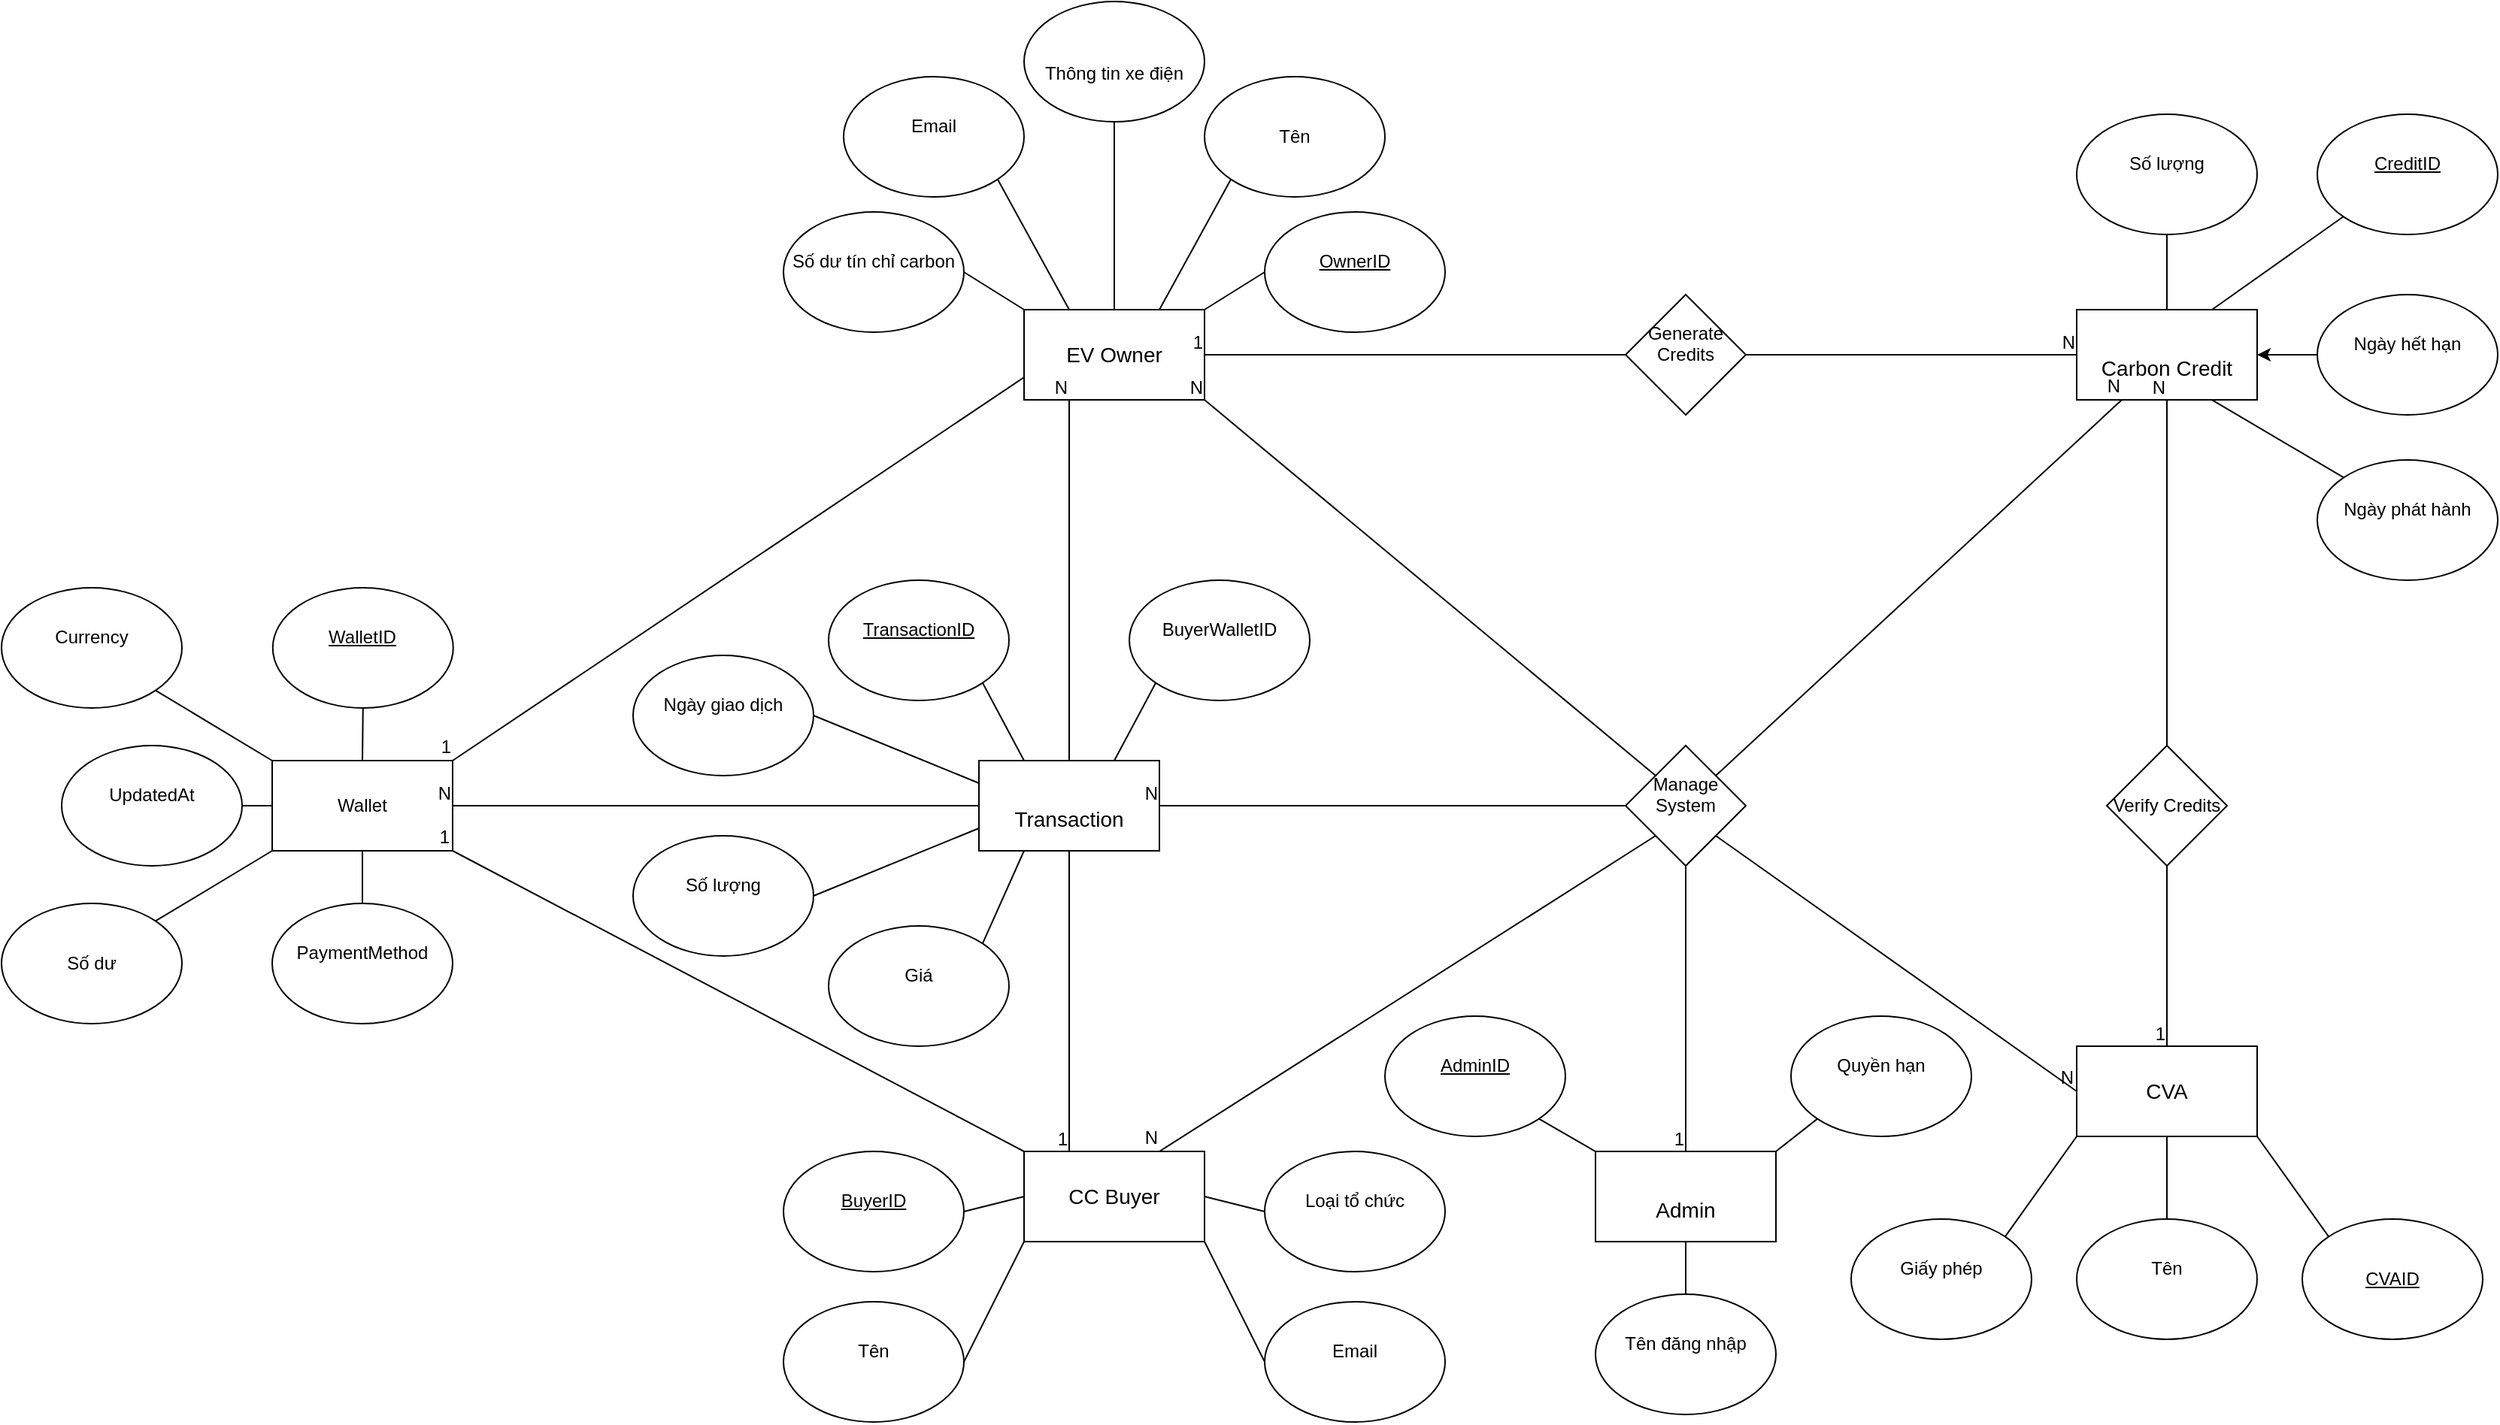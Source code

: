 <mxfile version="28.2.7">
  <diagram name="Trang-1" id="hL9j62F-_Bk6GBr4viuK">
    <mxGraphModel dx="2962" dy="2106" grid="1" gridSize="10" guides="1" tooltips="1" connect="1" arrows="1" fold="1" page="1" pageScale="1" pageWidth="827" pageHeight="1169" math="0" shadow="0">
      <root>
        <mxCell id="0" />
        <mxCell id="1" parent="0" />
        <mxCell id="Hj6AgNIf40FJT-Gjcqaj-1" value="&#xa;Email&#xa;&#xa;" style="ellipse;whiteSpace=wrap;html=1;fillColor=light-dark(#FFFFFF,#009900);" parent="1" vertex="1">
          <mxGeometry x="-80" y="40.0" width="120" height="80" as="geometry" />
        </mxCell>
        <mxCell id="Hj6AgNIf40FJT-Gjcqaj-2" value="&#xa;Số dư tín chỉ carbon&#xa;&#xa;" style="ellipse;whiteSpace=wrap;html=1;fillColor=light-dark(#FFFFFF,#009900);" parent="1" vertex="1">
          <mxGeometry x="-120" y="130" width="120" height="80" as="geometry" />
        </mxCell>
        <mxCell id="Hj6AgNIf40FJT-Gjcqaj-3" value="Tên" style="ellipse;whiteSpace=wrap;html=1;fillColor=light-dark(#FFFFFF,#009900);" parent="1" vertex="1">
          <mxGeometry x="160" y="40.0" width="120" height="80" as="geometry" />
        </mxCell>
        <mxCell id="Hj6AgNIf40FJT-Gjcqaj-4" value="&lt;br&gt;Thông tin xe điện" style="ellipse;whiteSpace=wrap;html=1;fillColor=light-dark(#FFFFFF,#009900);" parent="1" vertex="1">
          <mxGeometry x="40" y="-10" width="120" height="80" as="geometry" />
        </mxCell>
        <mxCell id="Hj6AgNIf40FJT-Gjcqaj-5" value="&#xa;OwnerID&#xa;&#xa;" style="ellipse;whiteSpace=wrap;html=1;fontStyle=4;fillColor=light-dark(#FFFFFF,#009900);" parent="1" vertex="1">
          <mxGeometry x="200" y="130" width="120" height="80" as="geometry" />
        </mxCell>
        <mxCell id="Hj6AgNIf40FJT-Gjcqaj-6" value="" style="endArrow=none;html=1;rounded=0;exitX=0.5;exitY=1;exitDx=0;exitDy=0;entryX=0.5;entryY=0;entryDx=0;entryDy=0;" parent="1" source="Hj6AgNIf40FJT-Gjcqaj-4" target="vYV-K4gYOOB0zTo5WWLR-60" edge="1">
          <mxGeometry width="50" height="50" relative="1" as="geometry">
            <mxPoint x="50" y="305.01" as="sourcePoint" />
            <mxPoint x="40" y="255.01" as="targetPoint" />
          </mxGeometry>
        </mxCell>
        <mxCell id="Hj6AgNIf40FJT-Gjcqaj-8" value="" style="endArrow=none;html=1;rounded=0;exitX=1;exitY=0.5;exitDx=0;exitDy=0;entryX=0;entryY=0;entryDx=0;entryDy=0;" parent="1" source="Hj6AgNIf40FJT-Gjcqaj-2" target="vYV-K4gYOOB0zTo5WWLR-60" edge="1">
          <mxGeometry width="50" height="50" relative="1" as="geometry">
            <mxPoint x="50" y="305.01" as="sourcePoint" />
            <mxPoint x="40" y="225.01" as="targetPoint" />
          </mxGeometry>
        </mxCell>
        <mxCell id="Hj6AgNIf40FJT-Gjcqaj-9" value="" style="endArrow=none;html=1;rounded=0;exitX=1;exitY=1;exitDx=0;exitDy=0;entryX=0.25;entryY=0;entryDx=0;entryDy=0;" parent="1" source="Hj6AgNIf40FJT-Gjcqaj-1" target="vYV-K4gYOOB0zTo5WWLR-60" edge="1">
          <mxGeometry width="50" height="50" relative="1" as="geometry">
            <mxPoint x="50" y="305.01" as="sourcePoint" />
            <mxPoint x="40" y="195.01" as="targetPoint" />
            <Array as="points" />
          </mxGeometry>
        </mxCell>
        <mxCell id="Hj6AgNIf40FJT-Gjcqaj-10" value="" style="endArrow=none;html=1;rounded=0;exitX=0;exitY=1;exitDx=0;exitDy=0;entryX=0.75;entryY=0;entryDx=0;entryDy=0;" parent="1" source="Hj6AgNIf40FJT-Gjcqaj-3" target="vYV-K4gYOOB0zTo5WWLR-60" edge="1">
          <mxGeometry width="50" height="50" relative="1" as="geometry">
            <mxPoint y="165.01" as="sourcePoint" />
            <mxPoint x="100" y="195.01" as="targetPoint" />
          </mxGeometry>
        </mxCell>
        <mxCell id="Hj6AgNIf40FJT-Gjcqaj-11" value="" style="endArrow=none;html=1;rounded=0;entryX=0;entryY=0.5;entryDx=0;entryDy=0;exitX=1;exitY=0;exitDx=0;exitDy=0;" parent="1" source="vYV-K4gYOOB0zTo5WWLR-60" target="Hj6AgNIf40FJT-Gjcqaj-5" edge="1">
          <mxGeometry width="50" height="50" relative="1" as="geometry">
            <mxPoint x="160" y="195.01" as="sourcePoint" />
            <mxPoint x="140" y="175.01" as="targetPoint" />
            <Array as="points" />
          </mxGeometry>
        </mxCell>
        <mxCell id="Hj6AgNIf40FJT-Gjcqaj-12" value="&lt;font style=&quot;font-size: 14px;&quot;&gt;&lt;br&gt;Carbon Credit&lt;br&gt;&lt;/font&gt;" style="rounded=0;whiteSpace=wrap;html=1;fillColor=light-dark(#FFFFFF,#0000CC);" parent="1" vertex="1">
          <mxGeometry x="740" y="195.01" width="120" height="60" as="geometry" />
        </mxCell>
        <mxCell id="Hj6AgNIf40FJT-Gjcqaj-13" value="&#xa;CreditID&#xa;&#xa;" style="ellipse;whiteSpace=wrap;html=1;fontStyle=4;fillColor=light-dark(#FFFFFF,#009900);" parent="1" vertex="1">
          <mxGeometry x="900" y="65.01" width="120" height="80" as="geometry" />
        </mxCell>
        <mxCell id="vYV-K4gYOOB0zTo5WWLR-34" value="" style="edgeStyle=orthogonalEdgeStyle;rounded=0;orthogonalLoop=1;jettySize=auto;html=1;" parent="1" source="Hj6AgNIf40FJT-Gjcqaj-14" target="Hj6AgNIf40FJT-Gjcqaj-12" edge="1">
          <mxGeometry relative="1" as="geometry" />
        </mxCell>
        <mxCell id="Hj6AgNIf40FJT-Gjcqaj-14" value="&#xa;Ngày hết hạn&#xa;&#xa;" style="ellipse;whiteSpace=wrap;html=1;fillColor=light-dark(#FFFFFF,#009900);" parent="1" vertex="1">
          <mxGeometry x="900" y="185.01" width="120" height="80" as="geometry" />
        </mxCell>
        <mxCell id="Hj6AgNIf40FJT-Gjcqaj-16" value="&#xa;Số lượng&#xa;&#xa;" style="ellipse;whiteSpace=wrap;html=1;fillColor=light-dark(#FFFFFF,#009900);" parent="1" vertex="1">
          <mxGeometry x="740" y="65.01" width="120" height="80" as="geometry" />
        </mxCell>
        <mxCell id="Hj6AgNIf40FJT-Gjcqaj-17" value="&#xa;Ngày phát hành&#xa;&#xa;" style="ellipse;whiteSpace=wrap;html=1;fillColor=light-dark(#FFFFFF,#009900);" parent="1" vertex="1">
          <mxGeometry x="900" y="295.01" width="120" height="80" as="geometry" />
        </mxCell>
        <mxCell id="Hj6AgNIf40FJT-Gjcqaj-18" value="" style="endArrow=none;html=1;rounded=0;exitX=0.5;exitY=1;exitDx=0;exitDy=0;entryX=0.5;entryY=0;entryDx=0;entryDy=0;" parent="1" source="Hj6AgNIf40FJT-Gjcqaj-16" target="Hj6AgNIf40FJT-Gjcqaj-12" edge="1">
          <mxGeometry width="50" height="50" relative="1" as="geometry">
            <mxPoint x="670" y="325.01" as="sourcePoint" />
            <mxPoint x="768" y="387.01" as="targetPoint" />
          </mxGeometry>
        </mxCell>
        <mxCell id="Hj6AgNIf40FJT-Gjcqaj-19" value="" style="endArrow=none;html=1;rounded=0;exitX=0.75;exitY=1;exitDx=0;exitDy=0;entryX=0;entryY=0;entryDx=0;entryDy=0;" parent="1" source="Hj6AgNIf40FJT-Gjcqaj-12" target="Hj6AgNIf40FJT-Gjcqaj-17" edge="1">
          <mxGeometry width="50" height="50" relative="1" as="geometry">
            <mxPoint x="740" y="325.01" as="sourcePoint" />
            <mxPoint x="838" y="387.01" as="targetPoint" />
          </mxGeometry>
        </mxCell>
        <mxCell id="Hj6AgNIf40FJT-Gjcqaj-20" value="" style="endArrow=none;html=1;rounded=0;exitX=1;exitY=0.5;exitDx=0;exitDy=0;entryX=0;entryY=0.5;entryDx=0;entryDy=0;" parent="1" source="Hj6AgNIf40FJT-Gjcqaj-12" target="Hj6AgNIf40FJT-Gjcqaj-14" edge="1">
          <mxGeometry width="50" height="50" relative="1" as="geometry">
            <mxPoint x="900" y="225.01" as="sourcePoint" />
            <mxPoint x="998" y="287.01" as="targetPoint" />
          </mxGeometry>
        </mxCell>
        <mxCell id="Hj6AgNIf40FJT-Gjcqaj-21" value="" style="endArrow=none;html=1;rounded=0;exitX=0;exitY=1;exitDx=0;exitDy=0;entryX=0.75;entryY=0;entryDx=0;entryDy=0;" parent="1" source="Hj6AgNIf40FJT-Gjcqaj-13" target="Hj6AgNIf40FJT-Gjcqaj-12" edge="1">
          <mxGeometry width="50" height="50" relative="1" as="geometry">
            <mxPoint x="800" y="145.01" as="sourcePoint" />
            <mxPoint x="898" y="207.01" as="targetPoint" />
          </mxGeometry>
        </mxCell>
        <mxCell id="Hj6AgNIf40FJT-Gjcqaj-22" value="&#xa;BuyerID&#xa;&#xa;" style="ellipse;whiteSpace=wrap;html=1;fontStyle=4;fillColor=light-dark(#FFFFFF,#009900);" parent="1" vertex="1">
          <mxGeometry x="-120" y="755.01" width="120" height="80" as="geometry" />
        </mxCell>
        <mxCell id="Hj6AgNIf40FJT-Gjcqaj-23" value="&#xa;Tên&#xa;&#xa;" style="ellipse;whiteSpace=wrap;html=1;fillColor=light-dark(#FFFFFF,#009900);" parent="1" vertex="1">
          <mxGeometry x="-120" y="855.01" width="120" height="80" as="geometry" />
        </mxCell>
        <mxCell id="Hj6AgNIf40FJT-Gjcqaj-24" value="&#xa;Email&#xa;&#xa;" style="ellipse;whiteSpace=wrap;html=1;fillColor=light-dark(#FFFFFF,#009900);" parent="1" vertex="1">
          <mxGeometry x="200" y="855.01" width="120" height="80" as="geometry" />
        </mxCell>
        <mxCell id="Hj6AgNIf40FJT-Gjcqaj-25" value="&#xa;Loại tổ chức&#xa;&#xa;" style="ellipse;whiteSpace=wrap;html=1;fillColor=light-dark(#FFFFFF,#009900);" parent="1" vertex="1">
          <mxGeometry x="200" y="755" width="120" height="80" as="geometry" />
        </mxCell>
        <mxCell id="Hj6AgNIf40FJT-Gjcqaj-26" value="" style="endArrow=none;html=1;rounded=0;exitX=1;exitY=0.5;exitDx=0;exitDy=0;entryX=0;entryY=0.5;entryDx=0;entryDy=0;" parent="1" source="Hj6AgNIf40FJT-Gjcqaj-22" target="vYV-K4gYOOB0zTo5WWLR-59" edge="1">
          <mxGeometry width="50" height="50" relative="1" as="geometry">
            <mxPoint x="150" y="715" as="sourcePoint" />
            <mxPoint x="40" y="755.0" as="targetPoint" />
          </mxGeometry>
        </mxCell>
        <mxCell id="Hj6AgNIf40FJT-Gjcqaj-27" value="" style="endArrow=none;html=1;rounded=0;exitX=1;exitY=1;exitDx=0;exitDy=0;entryX=0;entryY=0.5;entryDx=0;entryDy=0;" parent="1" source="vYV-K4gYOOB0zTo5WWLR-59" target="Hj6AgNIf40FJT-Gjcqaj-24" edge="1">
          <mxGeometry width="50" height="50" relative="1" as="geometry">
            <mxPoint x="160" y="815.0" as="sourcePoint" />
            <mxPoint x="70" y="805" as="targetPoint" />
          </mxGeometry>
        </mxCell>
        <mxCell id="Hj6AgNIf40FJT-Gjcqaj-28" value="" style="endArrow=none;html=1;rounded=0;exitX=1;exitY=0.5;exitDx=0;exitDy=0;entryX=0;entryY=1;entryDx=0;entryDy=0;" parent="1" source="Hj6AgNIf40FJT-Gjcqaj-23" target="vYV-K4gYOOB0zTo5WWLR-59" edge="1">
          <mxGeometry width="50" height="50" relative="1" as="geometry">
            <mxPoint x="30" y="795" as="sourcePoint" />
            <mxPoint x="40" y="815.0" as="targetPoint" />
          </mxGeometry>
        </mxCell>
        <mxCell id="Hj6AgNIf40FJT-Gjcqaj-29" value="" style="endArrow=none;html=1;rounded=0;exitX=0;exitY=0.5;exitDx=0;exitDy=0;entryX=1;entryY=0.5;entryDx=0;entryDy=0;" parent="1" source="Hj6AgNIf40FJT-Gjcqaj-25" target="vYV-K4gYOOB0zTo5WWLR-59" edge="1">
          <mxGeometry width="50" height="50" relative="1" as="geometry">
            <mxPoint x="230" y="815" as="sourcePoint" />
            <mxPoint x="160" y="755.0" as="targetPoint" />
          </mxGeometry>
        </mxCell>
        <mxCell id="PVTQ9qbGlFXK_1Wf44Ag-1" value="&lt;font style=&quot;font-size: 14px;&quot;&gt;&lt;br&gt;Admin&lt;br&gt;&lt;/font&gt;" style="rounded=0;whiteSpace=wrap;html=1;fillColor=light-dark(#FFFFFF,#0000CC);" parent="1" vertex="1">
          <mxGeometry x="420" y="755.01" width="120" height="60" as="geometry" />
        </mxCell>
        <mxCell id="PVTQ9qbGlFXK_1Wf44Ag-3" value="&lt;font style=&quot;font-size: 14px;&quot;&gt;&lt;br&gt;Transaction&lt;br&gt;&lt;/font&gt;" style="rounded=0;whiteSpace=wrap;html=1;fillColor=light-dark(#FFFFFF,#0000CC);" parent="1" vertex="1">
          <mxGeometry x="10" y="495.01" width="120" height="60" as="geometry" />
        </mxCell>
        <mxCell id="vYV-K4gYOOB0zTo5WWLR-2" value="&#xa;TransactionID&#xa;&#xa;" style="ellipse;whiteSpace=wrap;html=1;fontStyle=4;fillColor=light-dark(#FFFFFF,#009900);" parent="1" vertex="1">
          <mxGeometry x="-90" y="375.01" width="120" height="80" as="geometry" />
        </mxCell>
        <mxCell id="vYV-K4gYOOB0zTo5WWLR-3" value="&#xa;Giá&#xa;&#xa;" style="ellipse;whiteSpace=wrap;html=1;fillColor=light-dark(#FFFFFF,#009900);" parent="1" vertex="1">
          <mxGeometry x="-90" y="605.01" width="120" height="80" as="geometry" />
        </mxCell>
        <mxCell id="vYV-K4gYOOB0zTo5WWLR-4" value="&#xa;Ngày giao dịch&#xa;&#xa;" style="ellipse;whiteSpace=wrap;html=1;fillColor=light-dark(#FFFFFF,#009900);" parent="1" vertex="1">
          <mxGeometry x="-220" y="425.01" width="120" height="80" as="geometry" />
        </mxCell>
        <mxCell id="vYV-K4gYOOB0zTo5WWLR-5" value="&#xa;Số lượng&#xa;&#xa;" style="ellipse;whiteSpace=wrap;html=1;fillColor=light-dark(#FFFFFF,#009900);" parent="1" vertex="1">
          <mxGeometry x="-220" y="545.01" width="120" height="80" as="geometry" />
        </mxCell>
        <mxCell id="vYV-K4gYOOB0zTo5WWLR-6" value="" style="endArrow=none;html=1;rounded=0;exitX=1;exitY=0.5;exitDx=0;exitDy=0;entryX=0;entryY=0.75;entryDx=0;entryDy=0;" parent="1" source="vYV-K4gYOOB0zTo5WWLR-5" target="PVTQ9qbGlFXK_1Wf44Ag-3" edge="1">
          <mxGeometry width="50" height="50" relative="1" as="geometry">
            <mxPoint x="-70" y="585.01" as="sourcePoint" />
            <mxPoint y="545.01" as="targetPoint" />
          </mxGeometry>
        </mxCell>
        <mxCell id="vYV-K4gYOOB0zTo5WWLR-7" value="" style="endArrow=none;html=1;rounded=0;exitX=0.25;exitY=1;exitDx=0;exitDy=0;entryX=1;entryY=0;entryDx=0;entryDy=0;" parent="1" source="PVTQ9qbGlFXK_1Wf44Ag-3" target="vYV-K4gYOOB0zTo5WWLR-3" edge="1">
          <mxGeometry width="50" height="50" relative="1" as="geometry">
            <mxPoint x="-143" y="575.01" as="sourcePoint" />
            <mxPoint x="-16" y="485.01" as="targetPoint" />
          </mxGeometry>
        </mxCell>
        <mxCell id="vYV-K4gYOOB0zTo5WWLR-8" value="" style="endArrow=none;html=1;rounded=0;exitX=1;exitY=1;exitDx=0;exitDy=0;entryX=0.25;entryY=0;entryDx=0;entryDy=0;" parent="1" source="vYV-K4gYOOB0zTo5WWLR-2" target="PVTQ9qbGlFXK_1Wf44Ag-3" edge="1">
          <mxGeometry width="50" height="50" relative="1" as="geometry">
            <mxPoint x="-153" y="545.01" as="sourcePoint" />
            <mxPoint x="-26" y="455.01" as="targetPoint" />
          </mxGeometry>
        </mxCell>
        <mxCell id="vYV-K4gYOOB0zTo5WWLR-9" value="" style="endArrow=none;html=1;rounded=0;exitX=1;exitY=0.5;exitDx=0;exitDy=0;entryX=0;entryY=0.25;entryDx=0;entryDy=0;" parent="1" source="vYV-K4gYOOB0zTo5WWLR-4" target="PVTQ9qbGlFXK_1Wf44Ag-3" edge="1">
          <mxGeometry width="50" height="50" relative="1" as="geometry">
            <mxPoint x="127" y="705.01" as="sourcePoint" />
            <mxPoint x="254" y="615.01" as="targetPoint" />
          </mxGeometry>
        </mxCell>
        <mxCell id="vYV-K4gYOOB0zTo5WWLR-11" value="&#xa;Tên đăng nhập&#xa;&#xa;" style="ellipse;whiteSpace=wrap;html=1;fillColor=light-dark(#FFFFFF,#009900);" parent="1" vertex="1">
          <mxGeometry x="420" y="850.01" width="120" height="80" as="geometry" />
        </mxCell>
        <mxCell id="vYV-K4gYOOB0zTo5WWLR-12" value="&#xa;Quyền hạn&#xa;&#xa;" style="ellipse;whiteSpace=wrap;html=1;fillColor=light-dark(#FFFFFF,#009900);" parent="1" vertex="1">
          <mxGeometry x="550" y="665.01" width="120" height="80" as="geometry" />
        </mxCell>
        <mxCell id="vYV-K4gYOOB0zTo5WWLR-13" value="&#xa;AdminID&#xa;&#xa;" style="ellipse;whiteSpace=wrap;html=1;fontStyle=4;fillColor=light-dark(#FFFFFF,#009900);" parent="1" vertex="1">
          <mxGeometry x="280" y="665.01" width="120" height="80" as="geometry" />
        </mxCell>
        <mxCell id="vYV-K4gYOOB0zTo5WWLR-14" value="" style="endArrow=none;html=1;rounded=0;exitX=1;exitY=1;exitDx=0;exitDy=0;entryX=0;entryY=0;entryDx=0;entryDy=0;" parent="1" source="vYV-K4gYOOB0zTo5WWLR-13" target="PVTQ9qbGlFXK_1Wf44Ag-1" edge="1">
          <mxGeometry width="50" height="50" relative="1" as="geometry">
            <mxPoint x="740" y="925.01" as="sourcePoint" />
            <mxPoint x="790" y="875.01" as="targetPoint" />
          </mxGeometry>
        </mxCell>
        <mxCell id="vYV-K4gYOOB0zTo5WWLR-15" value="" style="endArrow=none;html=1;rounded=0;exitX=0.5;exitY=0;exitDx=0;exitDy=0;entryX=0.5;entryY=1;entryDx=0;entryDy=0;" parent="1" source="vYV-K4gYOOB0zTo5WWLR-11" target="PVTQ9qbGlFXK_1Wf44Ag-1" edge="1">
          <mxGeometry width="50" height="50" relative="1" as="geometry">
            <mxPoint x="330" y="925.01" as="sourcePoint" />
            <mxPoint x="340" y="955.01" as="targetPoint" />
          </mxGeometry>
        </mxCell>
        <mxCell id="vYV-K4gYOOB0zTo5WWLR-16" value="" style="endArrow=none;html=1;rounded=0;exitX=0;exitY=1;exitDx=0;exitDy=0;entryX=1;entryY=0;entryDx=0;entryDy=0;" parent="1" source="vYV-K4gYOOB0zTo5WWLR-12" target="PVTQ9qbGlFXK_1Wf44Ag-1" edge="1">
          <mxGeometry width="50" height="50" relative="1" as="geometry">
            <mxPoint x="570" y="725.01" as="sourcePoint" />
            <mxPoint x="628" y="787.01" as="targetPoint" />
          </mxGeometry>
        </mxCell>
        <mxCell id="vYV-K4gYOOB0zTo5WWLR-17" value="&lt;br&gt;CVAID&lt;div&gt;&lt;br/&gt;&lt;/div&gt;" style="ellipse;whiteSpace=wrap;html=1;fontStyle=4;fillColor=light-dark(#FFFFFF,#009900);" parent="1" vertex="1">
          <mxGeometry x="890" y="800" width="120" height="80" as="geometry" />
        </mxCell>
        <mxCell id="vYV-K4gYOOB0zTo5WWLR-18" value="&#xa;Tên&#xa;&#xa;" style="ellipse;whiteSpace=wrap;html=1;fillColor=light-dark(#FFFFFF,#009900);" parent="1" vertex="1">
          <mxGeometry x="740" y="800" width="120" height="80" as="geometry" />
        </mxCell>
        <mxCell id="vYV-K4gYOOB0zTo5WWLR-19" value="&#xa;Giấy phép&#xa;&#xa;" style="ellipse;whiteSpace=wrap;html=1;fillColor=light-dark(#FFFFFF,#009900);" parent="1" vertex="1">
          <mxGeometry x="590" y="800" width="120" height="80" as="geometry" />
        </mxCell>
        <mxCell id="vYV-K4gYOOB0zTo5WWLR-20" value="" style="endArrow=none;html=1;rounded=0;exitX=0.5;exitY=0;exitDx=0;exitDy=0;entryX=0.5;entryY=1;entryDx=0;entryDy=0;" parent="1" source="vYV-K4gYOOB0zTo5WWLR-18" target="vYV-K4gYOOB0zTo5WWLR-58" edge="1">
          <mxGeometry width="50" height="50" relative="1" as="geometry">
            <mxPoint x="1035" y="650" as="sourcePoint" />
            <mxPoint x="805" y="740.0" as="targetPoint" />
          </mxGeometry>
        </mxCell>
        <mxCell id="vYV-K4gYOOB0zTo5WWLR-21" value="" style="endArrow=none;html=1;rounded=0;exitX=0;exitY=0;exitDx=0;exitDy=0;entryX=1;entryY=1;entryDx=0;entryDy=0;" parent="1" source="vYV-K4gYOOB0zTo5WWLR-17" target="vYV-K4gYOOB0zTo5WWLR-58" edge="1">
          <mxGeometry width="50" height="50" relative="1" as="geometry">
            <mxPoint x="905" y="810" as="sourcePoint" />
            <mxPoint x="865" y="740" as="targetPoint" />
          </mxGeometry>
        </mxCell>
        <mxCell id="vYV-K4gYOOB0zTo5WWLR-22" value="" style="endArrow=none;html=1;rounded=0;exitX=1;exitY=0;exitDx=0;exitDy=0;entryX=0;entryY=1;entryDx=0;entryDy=0;" parent="1" source="vYV-K4gYOOB0zTo5WWLR-19" target="vYV-K4gYOOB0zTo5WWLR-58" edge="1">
          <mxGeometry width="50" height="50" relative="1" as="geometry">
            <mxPoint x="745" y="820" as="sourcePoint" />
            <mxPoint x="745" y="740.0" as="targetPoint" />
          </mxGeometry>
        </mxCell>
        <mxCell id="vYV-K4gYOOB0zTo5WWLR-23" value="&#xa;Generate Credits&#xa;&#xa;" style="rhombus;whiteSpace=wrap;html=1;fillColor=light-dark(#FFFFFF,#CC0000);" parent="1" vertex="1">
          <mxGeometry x="440" y="185.01" width="80" height="80" as="geometry" />
        </mxCell>
        <mxCell id="vYV-K4gYOOB0zTo5WWLR-32" value="" style="endArrow=none;html=1;rounded=0;entryX=0;entryY=0.5;entryDx=0;entryDy=0;exitX=1;exitY=0.5;exitDx=0;exitDy=0;" parent="1" source="vYV-K4gYOOB0zTo5WWLR-23" target="Hj6AgNIf40FJT-Gjcqaj-12" edge="1">
          <mxGeometry relative="1" as="geometry">
            <mxPoint x="80" y="335.01" as="sourcePoint" />
            <mxPoint x="240" y="335.01" as="targetPoint" />
          </mxGeometry>
        </mxCell>
        <mxCell id="vYV-K4gYOOB0zTo5WWLR-33" value="N" style="resizable=0;html=1;whiteSpace=wrap;align=right;verticalAlign=bottom;" parent="vYV-K4gYOOB0zTo5WWLR-32" connectable="0" vertex="1">
          <mxGeometry x="1" relative="1" as="geometry" />
        </mxCell>
        <mxCell id="vYV-K4gYOOB0zTo5WWLR-35" value="Verify Credits" style="rhombus;whiteSpace=wrap;html=1;fillColor=light-dark(#FFFFFF,#CC0000);" parent="1" vertex="1">
          <mxGeometry x="760" y="485.01" width="80" height="80" as="geometry" />
        </mxCell>
        <mxCell id="vYV-K4gYOOB0zTo5WWLR-36" value="" style="endArrow=none;html=1;rounded=0;entryX=0.5;entryY=0;entryDx=0;entryDy=0;exitX=0.5;exitY=1;exitDx=0;exitDy=0;" parent="1" source="vYV-K4gYOOB0zTo5WWLR-35" target="vYV-K4gYOOB0zTo5WWLR-58" edge="1">
          <mxGeometry relative="1" as="geometry">
            <mxPoint x="550" y="674.99" as="sourcePoint" />
            <mxPoint x="805" y="680" as="targetPoint" />
          </mxGeometry>
        </mxCell>
        <mxCell id="vYV-K4gYOOB0zTo5WWLR-37" value="1" style="resizable=0;html=1;whiteSpace=wrap;align=right;verticalAlign=bottom;" parent="vYV-K4gYOOB0zTo5WWLR-36" connectable="0" vertex="1">
          <mxGeometry x="1" relative="1" as="geometry" />
        </mxCell>
        <mxCell id="vYV-K4gYOOB0zTo5WWLR-38" value="" style="endArrow=none;html=1;rounded=0;entryX=0.5;entryY=1;entryDx=0;entryDy=0;exitX=0.5;exitY=0;exitDx=0;exitDy=0;" parent="1" source="vYV-K4gYOOB0zTo5WWLR-35" target="Hj6AgNIf40FJT-Gjcqaj-12" edge="1">
          <mxGeometry relative="1" as="geometry">
            <mxPoint x="800" y="260" as="sourcePoint" />
            <mxPoint x="690" y="380" as="targetPoint" />
          </mxGeometry>
        </mxCell>
        <mxCell id="vYV-K4gYOOB0zTo5WWLR-39" value="N" style="resizable=0;html=1;whiteSpace=wrap;align=right;verticalAlign=bottom;" parent="vYV-K4gYOOB0zTo5WWLR-38" connectable="0" vertex="1">
          <mxGeometry x="1" relative="1" as="geometry" />
        </mxCell>
        <mxCell id="vYV-K4gYOOB0zTo5WWLR-41" value="" style="endArrow=none;html=1;rounded=0;exitX=0.5;exitY=1;exitDx=0;exitDy=0;entryX=0.25;entryY=0;entryDx=0;entryDy=0;" parent="1" source="PVTQ9qbGlFXK_1Wf44Ag-3" target="vYV-K4gYOOB0zTo5WWLR-59" edge="1">
          <mxGeometry relative="1" as="geometry">
            <mxPoint x="260" y="490.02" as="sourcePoint" />
            <mxPoint x="70" y="755.0" as="targetPoint" />
          </mxGeometry>
        </mxCell>
        <mxCell id="vYV-K4gYOOB0zTo5WWLR-42" value="1" style="resizable=0;html=1;whiteSpace=wrap;align=right;verticalAlign=bottom;" parent="vYV-K4gYOOB0zTo5WWLR-41" connectable="0" vertex="1">
          <mxGeometry x="1" relative="1" as="geometry" />
        </mxCell>
        <mxCell id="vYV-K4gYOOB0zTo5WWLR-45" value="" style="endArrow=none;html=1;rounded=0;entryX=0.5;entryY=0;entryDx=0;entryDy=0;exitX=0.5;exitY=1;exitDx=0;exitDy=0;" parent="1" source="vYV-K4gYOOB0zTo5WWLR-47" target="PVTQ9qbGlFXK_1Wf44Ag-1" edge="1">
          <mxGeometry relative="1" as="geometry">
            <mxPoint x="460" y="590" as="sourcePoint" />
            <mxPoint x="630" y="840" as="targetPoint" />
          </mxGeometry>
        </mxCell>
        <mxCell id="vYV-K4gYOOB0zTo5WWLR-46" value="1" style="resizable=0;html=1;whiteSpace=wrap;align=right;verticalAlign=bottom;" parent="vYV-K4gYOOB0zTo5WWLR-45" connectable="0" vertex="1">
          <mxGeometry x="1" relative="1" as="geometry" />
        </mxCell>
        <mxCell id="vYV-K4gYOOB0zTo5WWLR-47" value="&#xa;Manage System&#xa;&#xa;" style="rhombus;whiteSpace=wrap;html=1;fillColor=light-dark(#FFFFFF,#CC0000);" parent="1" vertex="1">
          <mxGeometry x="440" y="485.01" width="80" height="80" as="geometry" />
        </mxCell>
        <mxCell id="vYV-K4gYOOB0zTo5WWLR-50" value="" style="endArrow=none;html=1;rounded=0;exitX=0;exitY=1;exitDx=0;exitDy=0;entryX=0.75;entryY=0;entryDx=0;entryDy=0;" parent="1" source="vYV-K4gYOOB0zTo5WWLR-47" target="vYV-K4gYOOB0zTo5WWLR-59" edge="1">
          <mxGeometry relative="1" as="geometry">
            <mxPoint x="420" y="520" as="sourcePoint" />
            <mxPoint x="130" y="755.0" as="targetPoint" />
          </mxGeometry>
        </mxCell>
        <mxCell id="vYV-K4gYOOB0zTo5WWLR-51" value="N" style="resizable=0;html=1;whiteSpace=wrap;align=right;verticalAlign=bottom;" parent="vYV-K4gYOOB0zTo5WWLR-50" connectable="0" vertex="1">
          <mxGeometry x="1" relative="1" as="geometry" />
        </mxCell>
        <mxCell id="vYV-K4gYOOB0zTo5WWLR-52" value="" style="endArrow=none;html=1;rounded=0;exitX=1;exitY=1;exitDx=0;exitDy=0;entryX=0;entryY=0.5;entryDx=0;entryDy=0;" parent="1" source="vYV-K4gYOOB0zTo5WWLR-47" target="vYV-K4gYOOB0zTo5WWLR-58" edge="1">
          <mxGeometry relative="1" as="geometry">
            <mxPoint x="550" y="530" as="sourcePoint" />
            <mxPoint x="745" y="710.0" as="targetPoint" />
          </mxGeometry>
        </mxCell>
        <mxCell id="vYV-K4gYOOB0zTo5WWLR-53" value="N" style="resizable=0;html=1;whiteSpace=wrap;align=right;verticalAlign=bottom;" parent="vYV-K4gYOOB0zTo5WWLR-52" connectable="0" vertex="1">
          <mxGeometry x="1" relative="1" as="geometry" />
        </mxCell>
        <mxCell id="vYV-K4gYOOB0zTo5WWLR-54" value="" style="endArrow=none;html=1;rounded=0;exitX=1;exitY=0;exitDx=0;exitDy=0;entryX=0.25;entryY=1;entryDx=0;entryDy=0;" parent="1" source="vYV-K4gYOOB0zTo5WWLR-47" target="Hj6AgNIf40FJT-Gjcqaj-12" edge="1">
          <mxGeometry relative="1" as="geometry">
            <mxPoint x="400" y="530" as="sourcePoint" />
            <mxPoint x="560" y="530" as="targetPoint" />
          </mxGeometry>
        </mxCell>
        <mxCell id="vYV-K4gYOOB0zTo5WWLR-55" value="N" style="resizable=0;html=1;whiteSpace=wrap;align=right;verticalAlign=bottom;" parent="vYV-K4gYOOB0zTo5WWLR-54" connectable="0" vertex="1">
          <mxGeometry x="1" relative="1" as="geometry" />
        </mxCell>
        <mxCell id="vYV-K4gYOOB0zTo5WWLR-56" value="" style="endArrow=none;html=1;rounded=0;exitX=0;exitY=0.5;exitDx=0;exitDy=0;entryX=1;entryY=0.5;entryDx=0;entryDy=0;" parent="1" source="vYV-K4gYOOB0zTo5WWLR-47" target="PVTQ9qbGlFXK_1Wf44Ag-3" edge="1">
          <mxGeometry relative="1" as="geometry">
            <mxPoint x="210" y="605.01" as="sourcePoint" />
            <mxPoint x="370" y="605.01" as="targetPoint" />
          </mxGeometry>
        </mxCell>
        <mxCell id="vYV-K4gYOOB0zTo5WWLR-57" value="N" style="resizable=0;html=1;whiteSpace=wrap;align=right;verticalAlign=bottom;" parent="vYV-K4gYOOB0zTo5WWLR-56" connectable="0" vertex="1">
          <mxGeometry x="1" relative="1" as="geometry" />
        </mxCell>
        <mxCell id="vYV-K4gYOOB0zTo5WWLR-58" value="&lt;font style=&quot;font-size: 14px;&quot;&gt;CVA&lt;/font&gt;" style="rounded=0;whiteSpace=wrap;html=1;fillColor=light-dark(#FFFFFF,#0000CC);" parent="1" vertex="1">
          <mxGeometry x="740" y="685.01" width="120" height="60" as="geometry" />
        </mxCell>
        <mxCell id="vYV-K4gYOOB0zTo5WWLR-59" value="&lt;font style=&quot;font-size: 14px;&quot;&gt;CC Buyer&lt;/font&gt;" style="rounded=0;whiteSpace=wrap;html=1;fillColor=light-dark(#FFFFFF,#0000CC);" parent="1" vertex="1">
          <mxGeometry x="40" y="755" width="120" height="60" as="geometry" />
        </mxCell>
        <mxCell id="vYV-K4gYOOB0zTo5WWLR-60" value="&lt;font style=&quot;font-size: 14px;&quot;&gt;EV Owner&lt;/font&gt;" style="rounded=0;whiteSpace=wrap;html=1;fillColor=light-dark(#FFFFFF,#0000CC);" parent="1" vertex="1">
          <mxGeometry x="40" y="195.01" width="120" height="60" as="geometry" />
        </mxCell>
        <mxCell id="Jfd7hd_e0Q8eASfclFuD-1" value="" style="endArrow=none;html=1;rounded=0;entryX=1;entryY=0.5;entryDx=0;entryDy=0;exitX=0;exitY=0.5;exitDx=0;exitDy=0;" edge="1" parent="1" source="vYV-K4gYOOB0zTo5WWLR-23" target="vYV-K4gYOOB0zTo5WWLR-60">
          <mxGeometry relative="1" as="geometry">
            <mxPoint x="230" y="300" as="sourcePoint" />
            <mxPoint x="390" y="300" as="targetPoint" />
          </mxGeometry>
        </mxCell>
        <mxCell id="Jfd7hd_e0Q8eASfclFuD-2" value="1" style="resizable=0;html=1;whiteSpace=wrap;align=right;verticalAlign=bottom;" connectable="0" vertex="1" parent="Jfd7hd_e0Q8eASfclFuD-1">
          <mxGeometry x="1" relative="1" as="geometry" />
        </mxCell>
        <mxCell id="Jfd7hd_e0Q8eASfclFuD-4" value="" style="endArrow=none;html=1;rounded=0;exitX=0.5;exitY=0;exitDx=0;exitDy=0;entryX=0.25;entryY=1;entryDx=0;entryDy=0;" edge="1" parent="1" source="PVTQ9qbGlFXK_1Wf44Ag-3" target="vYV-K4gYOOB0zTo5WWLR-60">
          <mxGeometry relative="1" as="geometry">
            <mxPoint x="230" y="390" as="sourcePoint" />
            <mxPoint x="70" y="270" as="targetPoint" />
          </mxGeometry>
        </mxCell>
        <mxCell id="Jfd7hd_e0Q8eASfclFuD-5" value="N" style="resizable=0;html=1;whiteSpace=wrap;align=right;verticalAlign=bottom;" connectable="0" vertex="1" parent="Jfd7hd_e0Q8eASfclFuD-4">
          <mxGeometry x="1" relative="1" as="geometry" />
        </mxCell>
        <mxCell id="Jfd7hd_e0Q8eASfclFuD-6" value="" style="endArrow=none;html=1;rounded=0;exitX=0;exitY=0;exitDx=0;exitDy=0;entryX=1;entryY=1;entryDx=0;entryDy=0;" edge="1" parent="1" source="vYV-K4gYOOB0zTo5WWLR-47" target="vYV-K4gYOOB0zTo5WWLR-60">
          <mxGeometry relative="1" as="geometry">
            <mxPoint x="230" y="390" as="sourcePoint" />
            <mxPoint x="390" y="390" as="targetPoint" />
          </mxGeometry>
        </mxCell>
        <mxCell id="Jfd7hd_e0Q8eASfclFuD-7" value="N" style="resizable=0;html=1;whiteSpace=wrap;align=right;verticalAlign=bottom;" connectable="0" vertex="1" parent="Jfd7hd_e0Q8eASfclFuD-6">
          <mxGeometry x="1" relative="1" as="geometry" />
        </mxCell>
        <mxCell id="Jfd7hd_e0Q8eASfclFuD-9" value="&#xa;Currency&#xa;&#xa;" style="ellipse;whiteSpace=wrap;html=1;fillColor=light-dark(#FFFFFF,#009900);" vertex="1" parent="1">
          <mxGeometry x="-640" y="380.01" width="120" height="80" as="geometry" />
        </mxCell>
        <mxCell id="Jfd7hd_e0Q8eASfclFuD-10" value="&#xa;UpdatedAt&#xa;&#xa;" style="ellipse;whiteSpace=wrap;html=1;fillColor=light-dark(#FFFFFF,#009900);" vertex="1" parent="1">
          <mxGeometry x="-600" y="485" width="120" height="80" as="geometry" />
        </mxCell>
        <mxCell id="Jfd7hd_e0Q8eASfclFuD-11" value="Số dư" style="ellipse;whiteSpace=wrap;html=1;fillColor=light-dark(#FFFFFF,#009900);" vertex="1" parent="1">
          <mxGeometry x="-640" y="590.01" width="120" height="80" as="geometry" />
        </mxCell>
        <mxCell id="Jfd7hd_e0Q8eASfclFuD-12" value="&#xa;PaymentMethod&#xa;&#xa;" style="ellipse;whiteSpace=wrap;html=1;fillColor=light-dark(#FFFFFF,#009900);" vertex="1" parent="1">
          <mxGeometry x="-460" y="590.01" width="120" height="80" as="geometry" />
        </mxCell>
        <mxCell id="Jfd7hd_e0Q8eASfclFuD-13" value="&#xa;WalletID&#xa;&#xa;" style="ellipse;whiteSpace=wrap;html=1;fontStyle=4;fillColor=light-dark(#FFFFFF,#009900);" vertex="1" parent="1">
          <mxGeometry x="-459.61" y="380.01" width="120" height="80" as="geometry" />
        </mxCell>
        <mxCell id="Jfd7hd_e0Q8eASfclFuD-14" value="" style="endArrow=none;html=1;rounded=0;exitX=0.5;exitY=0;exitDx=0;exitDy=0;entryX=0.5;entryY=1;entryDx=0;entryDy=0;" edge="1" parent="1" source="Jfd7hd_e0Q8eASfclFuD-12" target="Jfd7hd_e0Q8eASfclFuD-19">
          <mxGeometry width="50" height="50" relative="1" as="geometry">
            <mxPoint x="-450" y="605" as="sourcePoint" />
            <mxPoint x="-460" y="555" as="targetPoint" />
          </mxGeometry>
        </mxCell>
        <mxCell id="Jfd7hd_e0Q8eASfclFuD-15" value="" style="endArrow=none;html=1;rounded=0;exitX=1;exitY=0.5;exitDx=0;exitDy=0;entryX=0;entryY=0.5;entryDx=0;entryDy=0;" edge="1" parent="1" source="Jfd7hd_e0Q8eASfclFuD-10" target="Jfd7hd_e0Q8eASfclFuD-19">
          <mxGeometry width="50" height="50" relative="1" as="geometry">
            <mxPoint x="-450" y="605" as="sourcePoint" />
            <mxPoint x="-460" y="525" as="targetPoint" />
          </mxGeometry>
        </mxCell>
        <mxCell id="Jfd7hd_e0Q8eASfclFuD-16" value="" style="endArrow=none;html=1;rounded=0;exitX=1;exitY=1;exitDx=0;exitDy=0;entryX=0;entryY=0;entryDx=0;entryDy=0;" edge="1" parent="1" source="Jfd7hd_e0Q8eASfclFuD-9" target="Jfd7hd_e0Q8eASfclFuD-19">
          <mxGeometry width="50" height="50" relative="1" as="geometry">
            <mxPoint x="-450" y="605" as="sourcePoint" />
            <mxPoint x="-460" y="495" as="targetPoint" />
            <Array as="points" />
          </mxGeometry>
        </mxCell>
        <mxCell id="Jfd7hd_e0Q8eASfclFuD-17" value="" style="endArrow=none;html=1;rounded=0;exitX=1;exitY=0;exitDx=0;exitDy=0;entryX=0;entryY=1;entryDx=0;entryDy=0;" edge="1" parent="1" source="Jfd7hd_e0Q8eASfclFuD-11" target="Jfd7hd_e0Q8eASfclFuD-19">
          <mxGeometry width="50" height="50" relative="1" as="geometry">
            <mxPoint x="-500" y="465" as="sourcePoint" />
            <mxPoint x="-400" y="495" as="targetPoint" />
            <Array as="points" />
          </mxGeometry>
        </mxCell>
        <mxCell id="Jfd7hd_e0Q8eASfclFuD-18" value="" style="endArrow=none;html=1;rounded=0;entryX=0.5;entryY=1;entryDx=0;entryDy=0;exitX=0.5;exitY=0;exitDx=0;exitDy=0;" edge="1" parent="1" source="Jfd7hd_e0Q8eASfclFuD-19" target="Jfd7hd_e0Q8eASfclFuD-13">
          <mxGeometry width="50" height="50" relative="1" as="geometry">
            <mxPoint x="-340" y="495" as="sourcePoint" />
            <mxPoint x="-360" y="475" as="targetPoint" />
          </mxGeometry>
        </mxCell>
        <mxCell id="Jfd7hd_e0Q8eASfclFuD-19" value="Wallet" style="rounded=0;whiteSpace=wrap;html=1;fillColor=light-dark(#FFFFFF,#0000CC);" vertex="1" parent="1">
          <mxGeometry x="-460" y="495" width="120" height="60" as="geometry" />
        </mxCell>
        <mxCell id="Jfd7hd_e0Q8eASfclFuD-23" value="" style="endArrow=none;html=1;rounded=0;entryX=1;entryY=1;entryDx=0;entryDy=0;exitX=0;exitY=0;exitDx=0;exitDy=0;" edge="1" parent="1" source="vYV-K4gYOOB0zTo5WWLR-59" target="Jfd7hd_e0Q8eASfclFuD-19">
          <mxGeometry relative="1" as="geometry">
            <mxPoint x="-440" y="510" as="sourcePoint" />
            <mxPoint x="-280" y="510" as="targetPoint" />
          </mxGeometry>
        </mxCell>
        <mxCell id="Jfd7hd_e0Q8eASfclFuD-24" value="1" style="resizable=0;html=1;whiteSpace=wrap;align=right;verticalAlign=bottom;" connectable="0" vertex="1" parent="Jfd7hd_e0Q8eASfclFuD-23">
          <mxGeometry x="1" relative="1" as="geometry" />
        </mxCell>
        <mxCell id="Jfd7hd_e0Q8eASfclFuD-25" value="" style="endArrow=none;html=1;rounded=0;entryX=1;entryY=0;entryDx=0;entryDy=0;exitX=0;exitY=0.75;exitDx=0;exitDy=0;" edge="1" parent="1" source="vYV-K4gYOOB0zTo5WWLR-60" target="Jfd7hd_e0Q8eASfclFuD-19">
          <mxGeometry relative="1" as="geometry">
            <mxPoint x="200" y="570" as="sourcePoint" />
            <mxPoint x="-280" y="370" as="targetPoint" />
          </mxGeometry>
        </mxCell>
        <mxCell id="Jfd7hd_e0Q8eASfclFuD-26" value="1" style="resizable=0;html=1;whiteSpace=wrap;align=right;verticalAlign=bottom;" connectable="0" vertex="1" parent="Jfd7hd_e0Q8eASfclFuD-25">
          <mxGeometry x="1" relative="1" as="geometry" />
        </mxCell>
        <mxCell id="Jfd7hd_e0Q8eASfclFuD-27" value="" style="endArrow=none;html=1;rounded=0;entryX=1;entryY=0.5;entryDx=0;entryDy=0;exitX=0;exitY=0.5;exitDx=0;exitDy=0;" edge="1" parent="1" source="PVTQ9qbGlFXK_1Wf44Ag-3" target="Jfd7hd_e0Q8eASfclFuD-19">
          <mxGeometry relative="1" as="geometry">
            <mxPoint x="-440" y="510" as="sourcePoint" />
            <mxPoint x="-280" y="510" as="targetPoint" />
          </mxGeometry>
        </mxCell>
        <mxCell id="Jfd7hd_e0Q8eASfclFuD-28" value="N" style="resizable=0;html=1;whiteSpace=wrap;align=right;verticalAlign=bottom;" connectable="0" vertex="1" parent="Jfd7hd_e0Q8eASfclFuD-27">
          <mxGeometry x="1" relative="1" as="geometry" />
        </mxCell>
        <mxCell id="Jfd7hd_e0Q8eASfclFuD-29" value="&#xa;BuyerWalletID&#xa;&#xa;" style="ellipse;whiteSpace=wrap;html=1;fillColor=light-dark(#FFFFFF,#009900);" vertex="1" parent="1">
          <mxGeometry x="110" y="375.01" width="120" height="80" as="geometry" />
        </mxCell>
        <mxCell id="Jfd7hd_e0Q8eASfclFuD-30" value="" style="endArrow=none;html=1;rounded=0;exitX=0;exitY=1;exitDx=0;exitDy=0;entryX=0.75;entryY=0;entryDx=0;entryDy=0;" edge="1" parent="1" source="Jfd7hd_e0Q8eASfclFuD-29" target="PVTQ9qbGlFXK_1Wf44Ag-3">
          <mxGeometry width="50" height="50" relative="1" as="geometry">
            <mxPoint x="477" y="652.52" as="sourcePoint" />
            <mxPoint x="360" y="457.51" as="targetPoint" />
          </mxGeometry>
        </mxCell>
      </root>
    </mxGraphModel>
  </diagram>
</mxfile>
